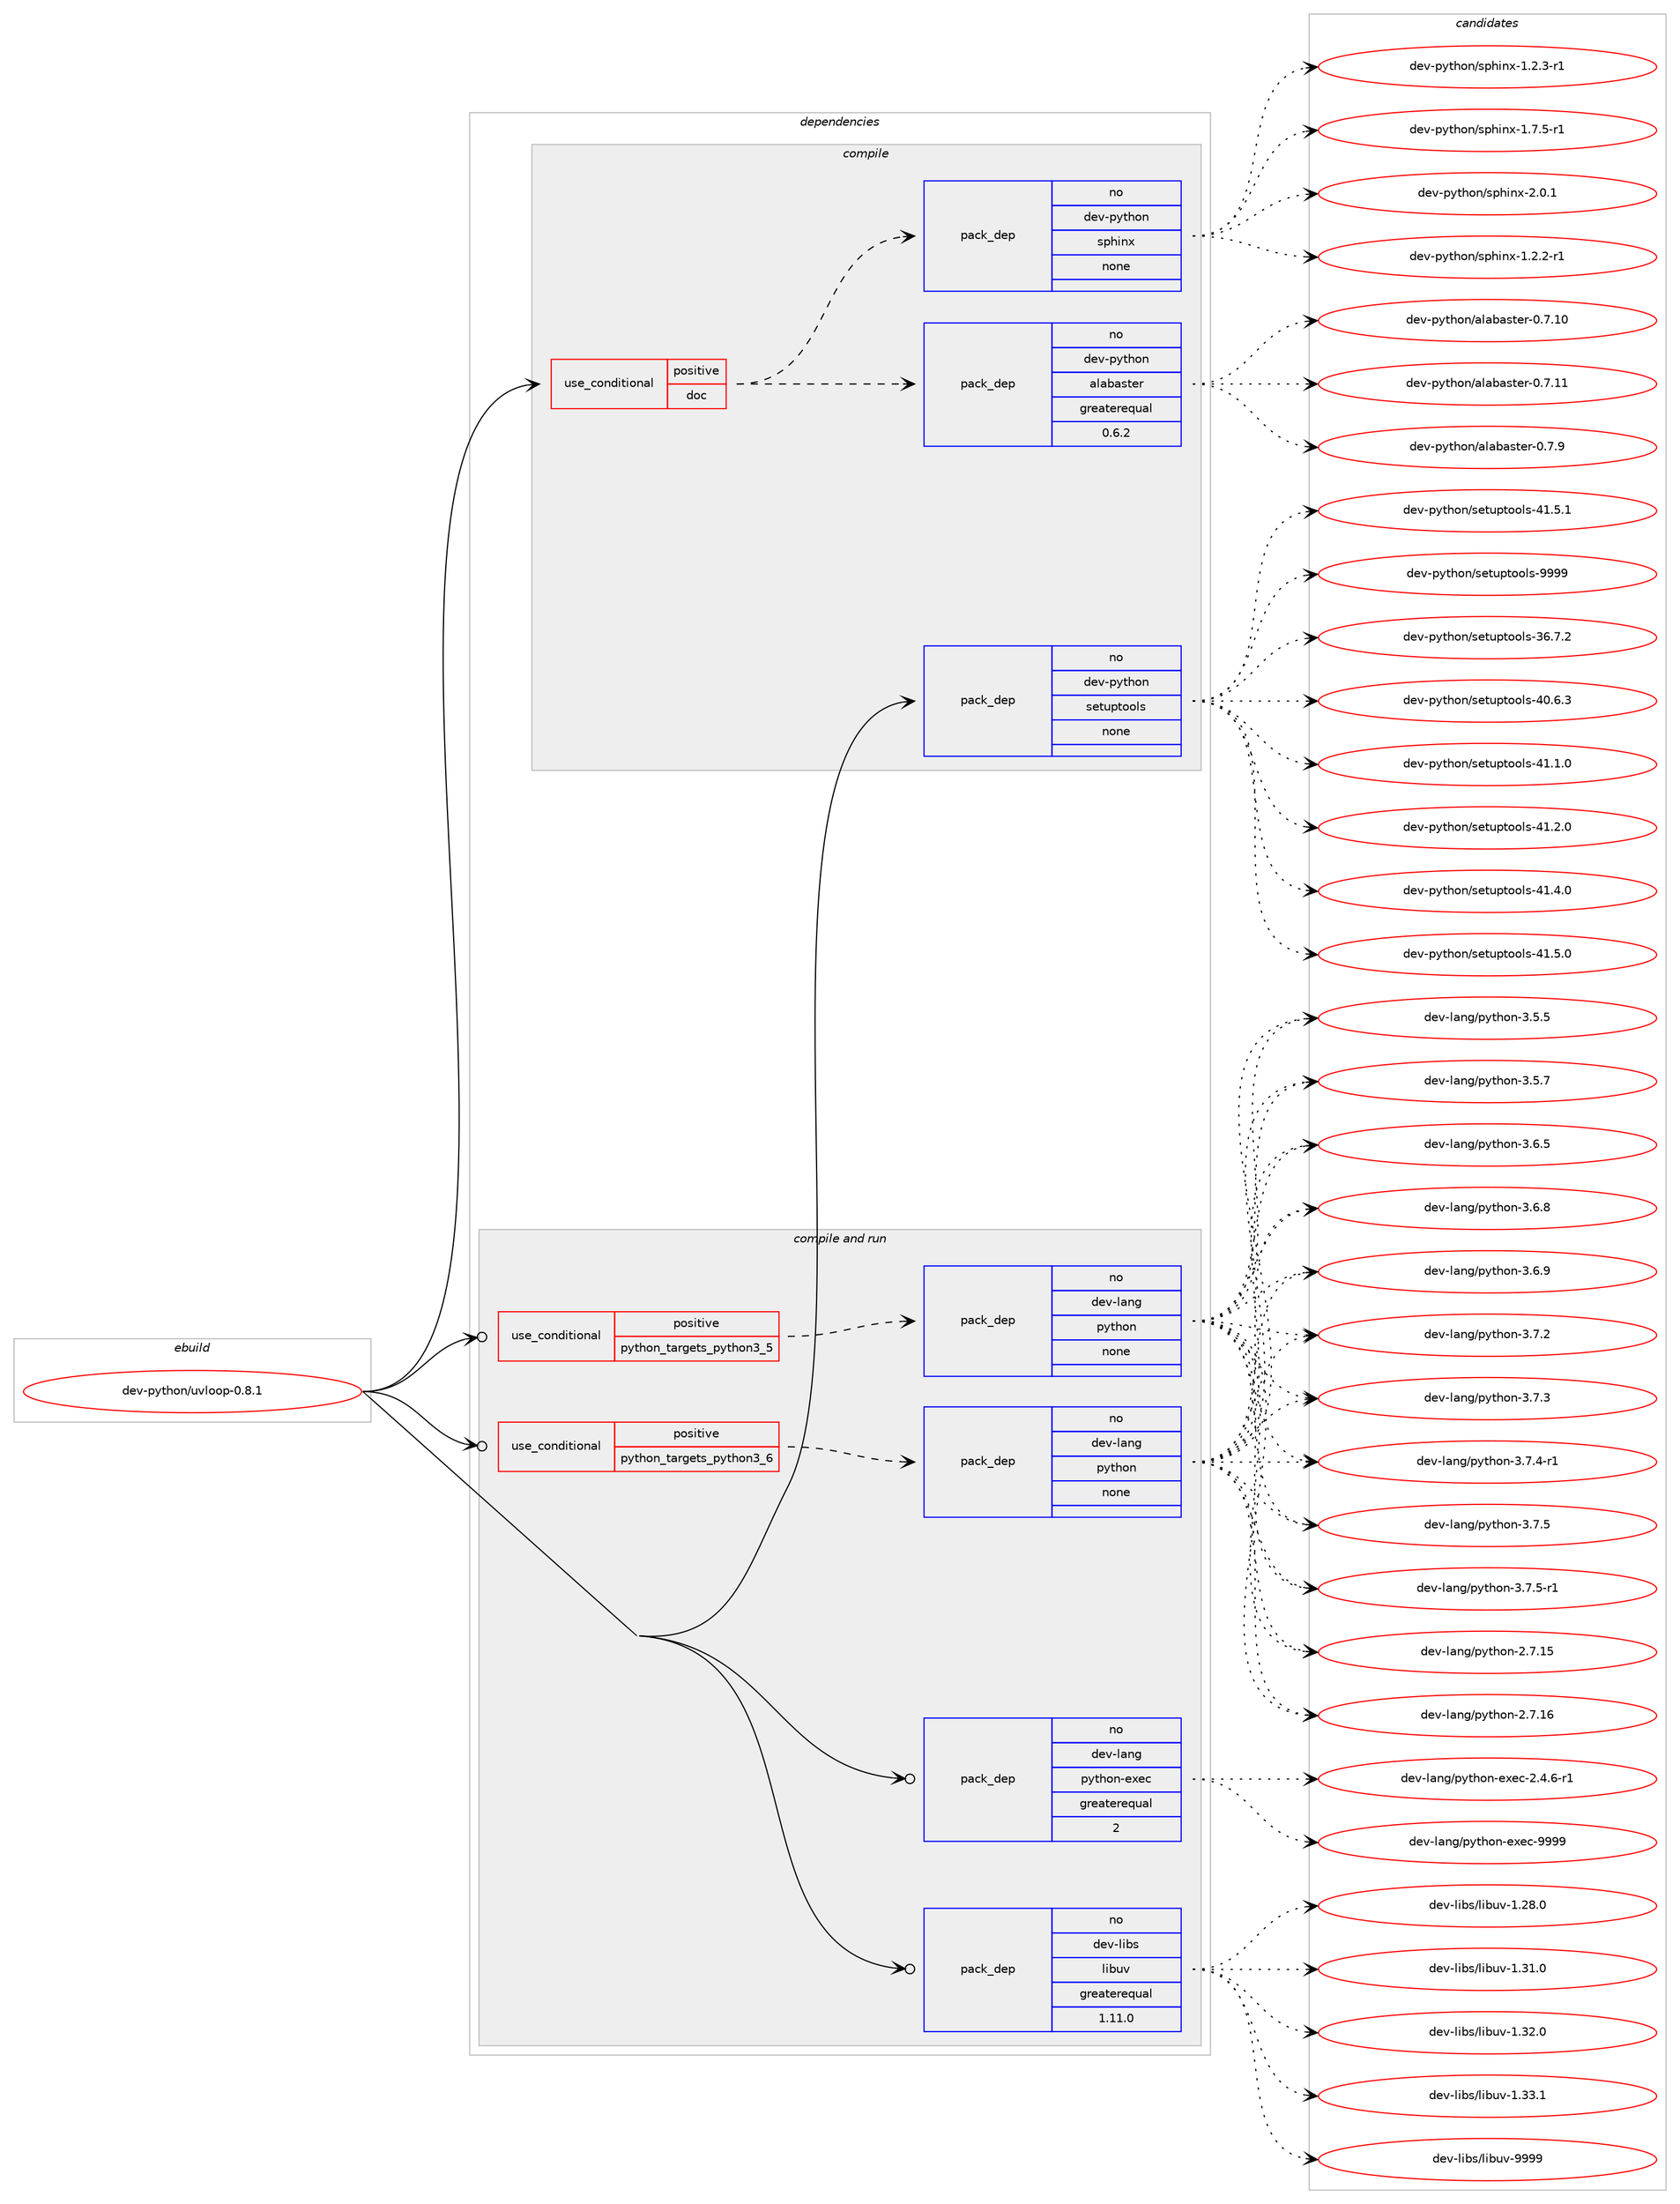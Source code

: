 digraph prolog {

# *************
# Graph options
# *************

newrank=true;
concentrate=true;
compound=true;
graph [rankdir=LR,fontname=Helvetica,fontsize=10,ranksep=1.5];#, ranksep=2.5, nodesep=0.2];
edge  [arrowhead=vee];
node  [fontname=Helvetica,fontsize=10];

# **********
# The ebuild
# **********

subgraph cluster_leftcol {
color=gray;
rank=same;
label=<<i>ebuild</i>>;
id [label="dev-python/uvloop-0.8.1", color=red, width=4, href="../dev-python/uvloop-0.8.1.svg"];
}

# ****************
# The dependencies
# ****************

subgraph cluster_midcol {
color=gray;
label=<<i>dependencies</i>>;
subgraph cluster_compile {
fillcolor="#eeeeee";
style=filled;
label=<<i>compile</i>>;
subgraph cond151028 {
dependency642607 [label=<<TABLE BORDER="0" CELLBORDER="1" CELLSPACING="0" CELLPADDING="4"><TR><TD ROWSPAN="3" CELLPADDING="10">use_conditional</TD></TR><TR><TD>positive</TD></TR><TR><TD>doc</TD></TR></TABLE>>, shape=none, color=red];
subgraph pack479691 {
dependency642608 [label=<<TABLE BORDER="0" CELLBORDER="1" CELLSPACING="0" CELLPADDING="4" WIDTH="220"><TR><TD ROWSPAN="6" CELLPADDING="30">pack_dep</TD></TR><TR><TD WIDTH="110">no</TD></TR><TR><TD>dev-python</TD></TR><TR><TD>alabaster</TD></TR><TR><TD>greaterequal</TD></TR><TR><TD>0.6.2</TD></TR></TABLE>>, shape=none, color=blue];
}
dependency642607:e -> dependency642608:w [weight=20,style="dashed",arrowhead="vee"];
subgraph pack479692 {
dependency642609 [label=<<TABLE BORDER="0" CELLBORDER="1" CELLSPACING="0" CELLPADDING="4" WIDTH="220"><TR><TD ROWSPAN="6" CELLPADDING="30">pack_dep</TD></TR><TR><TD WIDTH="110">no</TD></TR><TR><TD>dev-python</TD></TR><TR><TD>sphinx</TD></TR><TR><TD>none</TD></TR><TR><TD></TD></TR></TABLE>>, shape=none, color=blue];
}
dependency642607:e -> dependency642609:w [weight=20,style="dashed",arrowhead="vee"];
}
id:e -> dependency642607:w [weight=20,style="solid",arrowhead="vee"];
subgraph pack479693 {
dependency642610 [label=<<TABLE BORDER="0" CELLBORDER="1" CELLSPACING="0" CELLPADDING="4" WIDTH="220"><TR><TD ROWSPAN="6" CELLPADDING="30">pack_dep</TD></TR><TR><TD WIDTH="110">no</TD></TR><TR><TD>dev-python</TD></TR><TR><TD>setuptools</TD></TR><TR><TD>none</TD></TR><TR><TD></TD></TR></TABLE>>, shape=none, color=blue];
}
id:e -> dependency642610:w [weight=20,style="solid",arrowhead="vee"];
}
subgraph cluster_compileandrun {
fillcolor="#eeeeee";
style=filled;
label=<<i>compile and run</i>>;
subgraph cond151029 {
dependency642611 [label=<<TABLE BORDER="0" CELLBORDER="1" CELLSPACING="0" CELLPADDING="4"><TR><TD ROWSPAN="3" CELLPADDING="10">use_conditional</TD></TR><TR><TD>positive</TD></TR><TR><TD>python_targets_python3_5</TD></TR></TABLE>>, shape=none, color=red];
subgraph pack479694 {
dependency642612 [label=<<TABLE BORDER="0" CELLBORDER="1" CELLSPACING="0" CELLPADDING="4" WIDTH="220"><TR><TD ROWSPAN="6" CELLPADDING="30">pack_dep</TD></TR><TR><TD WIDTH="110">no</TD></TR><TR><TD>dev-lang</TD></TR><TR><TD>python</TD></TR><TR><TD>none</TD></TR><TR><TD></TD></TR></TABLE>>, shape=none, color=blue];
}
dependency642611:e -> dependency642612:w [weight=20,style="dashed",arrowhead="vee"];
}
id:e -> dependency642611:w [weight=20,style="solid",arrowhead="odotvee"];
subgraph cond151030 {
dependency642613 [label=<<TABLE BORDER="0" CELLBORDER="1" CELLSPACING="0" CELLPADDING="4"><TR><TD ROWSPAN="3" CELLPADDING="10">use_conditional</TD></TR><TR><TD>positive</TD></TR><TR><TD>python_targets_python3_6</TD></TR></TABLE>>, shape=none, color=red];
subgraph pack479695 {
dependency642614 [label=<<TABLE BORDER="0" CELLBORDER="1" CELLSPACING="0" CELLPADDING="4" WIDTH="220"><TR><TD ROWSPAN="6" CELLPADDING="30">pack_dep</TD></TR><TR><TD WIDTH="110">no</TD></TR><TR><TD>dev-lang</TD></TR><TR><TD>python</TD></TR><TR><TD>none</TD></TR><TR><TD></TD></TR></TABLE>>, shape=none, color=blue];
}
dependency642613:e -> dependency642614:w [weight=20,style="dashed",arrowhead="vee"];
}
id:e -> dependency642613:w [weight=20,style="solid",arrowhead="odotvee"];
subgraph pack479696 {
dependency642615 [label=<<TABLE BORDER="0" CELLBORDER="1" CELLSPACING="0" CELLPADDING="4" WIDTH="220"><TR><TD ROWSPAN="6" CELLPADDING="30">pack_dep</TD></TR><TR><TD WIDTH="110">no</TD></TR><TR><TD>dev-lang</TD></TR><TR><TD>python-exec</TD></TR><TR><TD>greaterequal</TD></TR><TR><TD>2</TD></TR></TABLE>>, shape=none, color=blue];
}
id:e -> dependency642615:w [weight=20,style="solid",arrowhead="odotvee"];
subgraph pack479697 {
dependency642616 [label=<<TABLE BORDER="0" CELLBORDER="1" CELLSPACING="0" CELLPADDING="4" WIDTH="220"><TR><TD ROWSPAN="6" CELLPADDING="30">pack_dep</TD></TR><TR><TD WIDTH="110">no</TD></TR><TR><TD>dev-libs</TD></TR><TR><TD>libuv</TD></TR><TR><TD>greaterequal</TD></TR><TR><TD>1.11.0</TD></TR></TABLE>>, shape=none, color=blue];
}
id:e -> dependency642616:w [weight=20,style="solid",arrowhead="odotvee"];
}
subgraph cluster_run {
fillcolor="#eeeeee";
style=filled;
label=<<i>run</i>>;
}
}

# **************
# The candidates
# **************

subgraph cluster_choices {
rank=same;
color=gray;
label=<<i>candidates</i>>;

subgraph choice479691 {
color=black;
nodesep=1;
choice10010111845112121116104111110479710897989711511610111445484655464948 [label="dev-python/alabaster-0.7.10", color=red, width=4,href="../dev-python/alabaster-0.7.10.svg"];
choice10010111845112121116104111110479710897989711511610111445484655464949 [label="dev-python/alabaster-0.7.11", color=red, width=4,href="../dev-python/alabaster-0.7.11.svg"];
choice100101118451121211161041111104797108979897115116101114454846554657 [label="dev-python/alabaster-0.7.9", color=red, width=4,href="../dev-python/alabaster-0.7.9.svg"];
dependency642608:e -> choice10010111845112121116104111110479710897989711511610111445484655464948:w [style=dotted,weight="100"];
dependency642608:e -> choice10010111845112121116104111110479710897989711511610111445484655464949:w [style=dotted,weight="100"];
dependency642608:e -> choice100101118451121211161041111104797108979897115116101114454846554657:w [style=dotted,weight="100"];
}
subgraph choice479692 {
color=black;
nodesep=1;
choice10010111845112121116104111110471151121041051101204549465046504511449 [label="dev-python/sphinx-1.2.2-r1", color=red, width=4,href="../dev-python/sphinx-1.2.2-r1.svg"];
choice10010111845112121116104111110471151121041051101204549465046514511449 [label="dev-python/sphinx-1.2.3-r1", color=red, width=4,href="../dev-python/sphinx-1.2.3-r1.svg"];
choice10010111845112121116104111110471151121041051101204549465546534511449 [label="dev-python/sphinx-1.7.5-r1", color=red, width=4,href="../dev-python/sphinx-1.7.5-r1.svg"];
choice1001011184511212111610411111047115112104105110120455046484649 [label="dev-python/sphinx-2.0.1", color=red, width=4,href="../dev-python/sphinx-2.0.1.svg"];
dependency642609:e -> choice10010111845112121116104111110471151121041051101204549465046504511449:w [style=dotted,weight="100"];
dependency642609:e -> choice10010111845112121116104111110471151121041051101204549465046514511449:w [style=dotted,weight="100"];
dependency642609:e -> choice10010111845112121116104111110471151121041051101204549465546534511449:w [style=dotted,weight="100"];
dependency642609:e -> choice1001011184511212111610411111047115112104105110120455046484649:w [style=dotted,weight="100"];
}
subgraph choice479693 {
color=black;
nodesep=1;
choice100101118451121211161041111104711510111611711211611111110811545515446554650 [label="dev-python/setuptools-36.7.2", color=red, width=4,href="../dev-python/setuptools-36.7.2.svg"];
choice100101118451121211161041111104711510111611711211611111110811545524846544651 [label="dev-python/setuptools-40.6.3", color=red, width=4,href="../dev-python/setuptools-40.6.3.svg"];
choice100101118451121211161041111104711510111611711211611111110811545524946494648 [label="dev-python/setuptools-41.1.0", color=red, width=4,href="../dev-python/setuptools-41.1.0.svg"];
choice100101118451121211161041111104711510111611711211611111110811545524946504648 [label="dev-python/setuptools-41.2.0", color=red, width=4,href="../dev-python/setuptools-41.2.0.svg"];
choice100101118451121211161041111104711510111611711211611111110811545524946524648 [label="dev-python/setuptools-41.4.0", color=red, width=4,href="../dev-python/setuptools-41.4.0.svg"];
choice100101118451121211161041111104711510111611711211611111110811545524946534648 [label="dev-python/setuptools-41.5.0", color=red, width=4,href="../dev-python/setuptools-41.5.0.svg"];
choice100101118451121211161041111104711510111611711211611111110811545524946534649 [label="dev-python/setuptools-41.5.1", color=red, width=4,href="../dev-python/setuptools-41.5.1.svg"];
choice10010111845112121116104111110471151011161171121161111111081154557575757 [label="dev-python/setuptools-9999", color=red, width=4,href="../dev-python/setuptools-9999.svg"];
dependency642610:e -> choice100101118451121211161041111104711510111611711211611111110811545515446554650:w [style=dotted,weight="100"];
dependency642610:e -> choice100101118451121211161041111104711510111611711211611111110811545524846544651:w [style=dotted,weight="100"];
dependency642610:e -> choice100101118451121211161041111104711510111611711211611111110811545524946494648:w [style=dotted,weight="100"];
dependency642610:e -> choice100101118451121211161041111104711510111611711211611111110811545524946504648:w [style=dotted,weight="100"];
dependency642610:e -> choice100101118451121211161041111104711510111611711211611111110811545524946524648:w [style=dotted,weight="100"];
dependency642610:e -> choice100101118451121211161041111104711510111611711211611111110811545524946534648:w [style=dotted,weight="100"];
dependency642610:e -> choice100101118451121211161041111104711510111611711211611111110811545524946534649:w [style=dotted,weight="100"];
dependency642610:e -> choice10010111845112121116104111110471151011161171121161111111081154557575757:w [style=dotted,weight="100"];
}
subgraph choice479694 {
color=black;
nodesep=1;
choice10010111845108971101034711212111610411111045504655464953 [label="dev-lang/python-2.7.15", color=red, width=4,href="../dev-lang/python-2.7.15.svg"];
choice10010111845108971101034711212111610411111045504655464954 [label="dev-lang/python-2.7.16", color=red, width=4,href="../dev-lang/python-2.7.16.svg"];
choice100101118451089711010347112121116104111110455146534653 [label="dev-lang/python-3.5.5", color=red, width=4,href="../dev-lang/python-3.5.5.svg"];
choice100101118451089711010347112121116104111110455146534655 [label="dev-lang/python-3.5.7", color=red, width=4,href="../dev-lang/python-3.5.7.svg"];
choice100101118451089711010347112121116104111110455146544653 [label="dev-lang/python-3.6.5", color=red, width=4,href="../dev-lang/python-3.6.5.svg"];
choice100101118451089711010347112121116104111110455146544656 [label="dev-lang/python-3.6.8", color=red, width=4,href="../dev-lang/python-3.6.8.svg"];
choice100101118451089711010347112121116104111110455146544657 [label="dev-lang/python-3.6.9", color=red, width=4,href="../dev-lang/python-3.6.9.svg"];
choice100101118451089711010347112121116104111110455146554650 [label="dev-lang/python-3.7.2", color=red, width=4,href="../dev-lang/python-3.7.2.svg"];
choice100101118451089711010347112121116104111110455146554651 [label="dev-lang/python-3.7.3", color=red, width=4,href="../dev-lang/python-3.7.3.svg"];
choice1001011184510897110103471121211161041111104551465546524511449 [label="dev-lang/python-3.7.4-r1", color=red, width=4,href="../dev-lang/python-3.7.4-r1.svg"];
choice100101118451089711010347112121116104111110455146554653 [label="dev-lang/python-3.7.5", color=red, width=4,href="../dev-lang/python-3.7.5.svg"];
choice1001011184510897110103471121211161041111104551465546534511449 [label="dev-lang/python-3.7.5-r1", color=red, width=4,href="../dev-lang/python-3.7.5-r1.svg"];
dependency642612:e -> choice10010111845108971101034711212111610411111045504655464953:w [style=dotted,weight="100"];
dependency642612:e -> choice10010111845108971101034711212111610411111045504655464954:w [style=dotted,weight="100"];
dependency642612:e -> choice100101118451089711010347112121116104111110455146534653:w [style=dotted,weight="100"];
dependency642612:e -> choice100101118451089711010347112121116104111110455146534655:w [style=dotted,weight="100"];
dependency642612:e -> choice100101118451089711010347112121116104111110455146544653:w [style=dotted,weight="100"];
dependency642612:e -> choice100101118451089711010347112121116104111110455146544656:w [style=dotted,weight="100"];
dependency642612:e -> choice100101118451089711010347112121116104111110455146544657:w [style=dotted,weight="100"];
dependency642612:e -> choice100101118451089711010347112121116104111110455146554650:w [style=dotted,weight="100"];
dependency642612:e -> choice100101118451089711010347112121116104111110455146554651:w [style=dotted,weight="100"];
dependency642612:e -> choice1001011184510897110103471121211161041111104551465546524511449:w [style=dotted,weight="100"];
dependency642612:e -> choice100101118451089711010347112121116104111110455146554653:w [style=dotted,weight="100"];
dependency642612:e -> choice1001011184510897110103471121211161041111104551465546534511449:w [style=dotted,weight="100"];
}
subgraph choice479695 {
color=black;
nodesep=1;
choice10010111845108971101034711212111610411111045504655464953 [label="dev-lang/python-2.7.15", color=red, width=4,href="../dev-lang/python-2.7.15.svg"];
choice10010111845108971101034711212111610411111045504655464954 [label="dev-lang/python-2.7.16", color=red, width=4,href="../dev-lang/python-2.7.16.svg"];
choice100101118451089711010347112121116104111110455146534653 [label="dev-lang/python-3.5.5", color=red, width=4,href="../dev-lang/python-3.5.5.svg"];
choice100101118451089711010347112121116104111110455146534655 [label="dev-lang/python-3.5.7", color=red, width=4,href="../dev-lang/python-3.5.7.svg"];
choice100101118451089711010347112121116104111110455146544653 [label="dev-lang/python-3.6.5", color=red, width=4,href="../dev-lang/python-3.6.5.svg"];
choice100101118451089711010347112121116104111110455146544656 [label="dev-lang/python-3.6.8", color=red, width=4,href="../dev-lang/python-3.6.8.svg"];
choice100101118451089711010347112121116104111110455146544657 [label="dev-lang/python-3.6.9", color=red, width=4,href="../dev-lang/python-3.6.9.svg"];
choice100101118451089711010347112121116104111110455146554650 [label="dev-lang/python-3.7.2", color=red, width=4,href="../dev-lang/python-3.7.2.svg"];
choice100101118451089711010347112121116104111110455146554651 [label="dev-lang/python-3.7.3", color=red, width=4,href="../dev-lang/python-3.7.3.svg"];
choice1001011184510897110103471121211161041111104551465546524511449 [label="dev-lang/python-3.7.4-r1", color=red, width=4,href="../dev-lang/python-3.7.4-r1.svg"];
choice100101118451089711010347112121116104111110455146554653 [label="dev-lang/python-3.7.5", color=red, width=4,href="../dev-lang/python-3.7.5.svg"];
choice1001011184510897110103471121211161041111104551465546534511449 [label="dev-lang/python-3.7.5-r1", color=red, width=4,href="../dev-lang/python-3.7.5-r1.svg"];
dependency642614:e -> choice10010111845108971101034711212111610411111045504655464953:w [style=dotted,weight="100"];
dependency642614:e -> choice10010111845108971101034711212111610411111045504655464954:w [style=dotted,weight="100"];
dependency642614:e -> choice100101118451089711010347112121116104111110455146534653:w [style=dotted,weight="100"];
dependency642614:e -> choice100101118451089711010347112121116104111110455146534655:w [style=dotted,weight="100"];
dependency642614:e -> choice100101118451089711010347112121116104111110455146544653:w [style=dotted,weight="100"];
dependency642614:e -> choice100101118451089711010347112121116104111110455146544656:w [style=dotted,weight="100"];
dependency642614:e -> choice100101118451089711010347112121116104111110455146544657:w [style=dotted,weight="100"];
dependency642614:e -> choice100101118451089711010347112121116104111110455146554650:w [style=dotted,weight="100"];
dependency642614:e -> choice100101118451089711010347112121116104111110455146554651:w [style=dotted,weight="100"];
dependency642614:e -> choice1001011184510897110103471121211161041111104551465546524511449:w [style=dotted,weight="100"];
dependency642614:e -> choice100101118451089711010347112121116104111110455146554653:w [style=dotted,weight="100"];
dependency642614:e -> choice1001011184510897110103471121211161041111104551465546534511449:w [style=dotted,weight="100"];
}
subgraph choice479696 {
color=black;
nodesep=1;
choice10010111845108971101034711212111610411111045101120101994550465246544511449 [label="dev-lang/python-exec-2.4.6-r1", color=red, width=4,href="../dev-lang/python-exec-2.4.6-r1.svg"];
choice10010111845108971101034711212111610411111045101120101994557575757 [label="dev-lang/python-exec-9999", color=red, width=4,href="../dev-lang/python-exec-9999.svg"];
dependency642615:e -> choice10010111845108971101034711212111610411111045101120101994550465246544511449:w [style=dotted,weight="100"];
dependency642615:e -> choice10010111845108971101034711212111610411111045101120101994557575757:w [style=dotted,weight="100"];
}
subgraph choice479697 {
color=black;
nodesep=1;
choice1001011184510810598115471081059811711845494650564648 [label="dev-libs/libuv-1.28.0", color=red, width=4,href="../dev-libs/libuv-1.28.0.svg"];
choice1001011184510810598115471081059811711845494651494648 [label="dev-libs/libuv-1.31.0", color=red, width=4,href="../dev-libs/libuv-1.31.0.svg"];
choice1001011184510810598115471081059811711845494651504648 [label="dev-libs/libuv-1.32.0", color=red, width=4,href="../dev-libs/libuv-1.32.0.svg"];
choice1001011184510810598115471081059811711845494651514649 [label="dev-libs/libuv-1.33.1", color=red, width=4,href="../dev-libs/libuv-1.33.1.svg"];
choice100101118451081059811547108105981171184557575757 [label="dev-libs/libuv-9999", color=red, width=4,href="../dev-libs/libuv-9999.svg"];
dependency642616:e -> choice1001011184510810598115471081059811711845494650564648:w [style=dotted,weight="100"];
dependency642616:e -> choice1001011184510810598115471081059811711845494651494648:w [style=dotted,weight="100"];
dependency642616:e -> choice1001011184510810598115471081059811711845494651504648:w [style=dotted,weight="100"];
dependency642616:e -> choice1001011184510810598115471081059811711845494651514649:w [style=dotted,weight="100"];
dependency642616:e -> choice100101118451081059811547108105981171184557575757:w [style=dotted,weight="100"];
}
}

}
